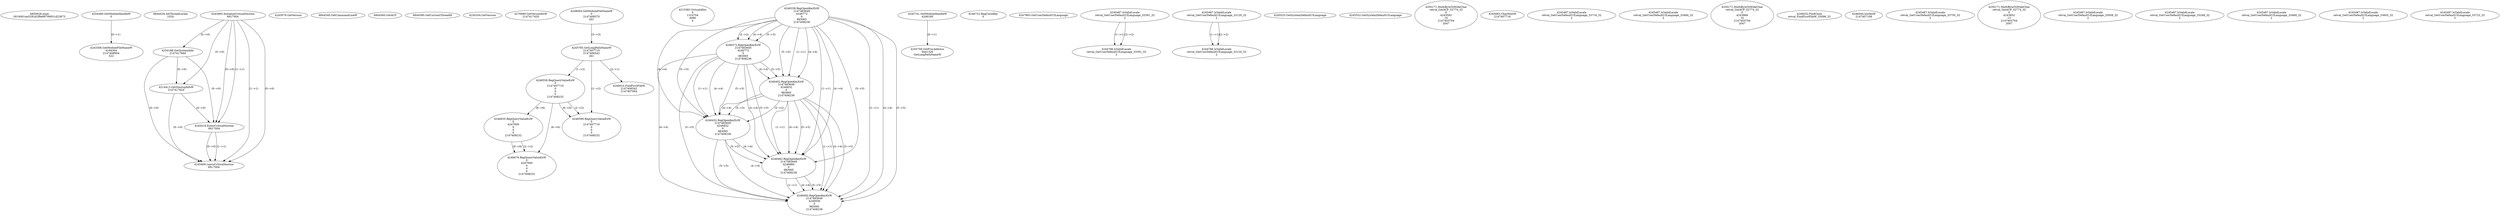 // Global SCDG with merge call
digraph {
	0 [label="6850628.main
0016901ee5292d2f8e89799931d23873"]
	1 [label="4254480.GetModuleHandleW
0"]
	2 [label="6844434.SetThreadLocale
1024"]
	3 [label="4243965.InitializeCriticalSection
6917004"]
	4 [label="4243979.GetVersion
"]
	5 [label="4250188.GetSystemInfo
2147417660"]
	3 -> 5 [label="(0-->0)"]
	6 [label="6844540.GetCommandLineW
"]
	7 [label="4214413.GetStartupInfoW
2147417624"]
	3 -> 7 [label="(0-->0)"]
	5 -> 7 [label="(0-->0)"]
	8 [label="6844560.GetACP
"]
	9 [label="6844580.GetCurrentThreadId
"]
	10 [label="4250204.GetVersion
"]
	11 [label="4276690.GetVersionExW
2147417420"]
	12 [label="4243306.GetModuleFileNameW
4194304
2147408904
522"]
	1 -> 12 [label="(0-->1)"]
	13 [label="4248064.GetModuleFileNameW
0
2147408370
261"]
	14 [label="4215383.VirtualAlloc
0
1310704
4096
4"]
	15 [label="4246338.RegOpenKeyExW
2147483649
4246772
0
983065
2147408236"]
	16 [label="4245741.GetModuleHandleW
4246160"]
	17 [label="4245758.GetProcAddress
9441320
GetLongPathNameW"]
	16 -> 17 [label="(0-->1)"]
	18 [label="4245785.GetLongPathNameW
2147407710
2147406542
261"]
	13 -> 18 [label="(3-->3)"]
	19 [label="4246556.RegQueryValueExW
0
2147407710
0
0
0
2147408232"]
	18 -> 19 [label="(1-->2)"]
	20 [label="4246599.RegQueryValueExW
0
2147407710
0
0
0
2147408232"]
	18 -> 20 [label="(1-->2)"]
	19 -> 20 [label="(2-->2)"]
	19 -> 20 [label="(6-->6)"]
	21 [label="4246722.RegCloseKey
0"]
	22 [label="4247883.GetUserDefaultUILanguage
"]
	23 [label="4245418.EnterCriticalSection
6917004"]
	3 -> 23 [label="(1-->1)"]
	3 -> 23 [label="(0-->0)"]
	5 -> 23 [label="(0-->0)"]
	7 -> 23 [label="(0-->0)"]
	24 [label="4245469.LeaveCriticalSection
6917004"]
	3 -> 24 [label="(1-->1)"]
	23 -> 24 [label="(1-->1)"]
	3 -> 24 [label="(0-->0)"]
	5 -> 24 [label="(0-->0)"]
	7 -> 24 [label="(0-->0)"]
	23 -> 24 [label="(0-->0)"]
	25 [label="4245487.IsValidLocale
retval_GetUserDefaultUILanguage_33391_32
2"]
	26 [label="4246372.RegOpenKeyExW
2147483650
4246772
0
983065
2147408236"]
	15 -> 26 [label="(2-->2)"]
	15 -> 26 [label="(4-->4)"]
	15 -> 26 [label="(5-->5)"]
	27 [label="4246402.RegOpenKeyExW
2147483649
4246832
0
983065
2147408236"]
	15 -> 27 [label="(1-->1)"]
	15 -> 27 [label="(4-->4)"]
	26 -> 27 [label="(4-->4)"]
	15 -> 27 [label="(5-->5)"]
	26 -> 27 [label="(5-->5)"]
	28 [label="4246635.RegQueryValueExW
0
4247000
0
0
0
2147408232"]
	19 -> 28 [label="(6-->6)"]
	29 [label="4245487.IsValidLocale
retval_GetUserDefaultUILanguage_33120_32
2"]
	30 [label="4244766.IsValidLocale
retval_GetUserDefaultUILanguage_33120_32
2"]
	29 -> 30 [label="(1-->1)"]
	29 -> 30 [label="(2-->2)"]
	31 [label="4245525.GetSystemDefaultUILanguage
"]
	32 [label="4245552.GetSystemDefaultUILanguage
"]
	33 [label="4250171.MultiByteToWideChar
retval_GetACP_32774_32
0
4243592
10
2147403704
2047"]
	34 [label="4246432.RegOpenKeyExW
2147483650
4246832
0
983065
2147408236"]
	26 -> 34 [label="(1-->1)"]
	27 -> 34 [label="(2-->2)"]
	15 -> 34 [label="(4-->4)"]
	26 -> 34 [label="(4-->4)"]
	27 -> 34 [label="(4-->4)"]
	15 -> 34 [label="(5-->5)"]
	26 -> 34 [label="(5-->5)"]
	27 -> 34 [label="(5-->5)"]
	35 [label="4246462.RegOpenKeyExW
2147483649
4246884
0
983065
2147408236"]
	15 -> 35 [label="(1-->1)"]
	27 -> 35 [label="(1-->1)"]
	15 -> 35 [label="(4-->4)"]
	26 -> 35 [label="(4-->4)"]
	27 -> 35 [label="(4-->4)"]
	34 -> 35 [label="(4-->4)"]
	15 -> 35 [label="(5-->5)"]
	26 -> 35 [label="(5-->5)"]
	27 -> 35 [label="(5-->5)"]
	34 -> 35 [label="(5-->5)"]
	36 [label="4246492.RegOpenKeyExW
2147483649
4246936
0
983065
2147408236"]
	15 -> 36 [label="(1-->1)"]
	27 -> 36 [label="(1-->1)"]
	35 -> 36 [label="(1-->1)"]
	15 -> 36 [label="(4-->4)"]
	26 -> 36 [label="(4-->4)"]
	27 -> 36 [label="(4-->4)"]
	34 -> 36 [label="(4-->4)"]
	35 -> 36 [label="(4-->4)"]
	15 -> 36 [label="(5-->5)"]
	26 -> 36 [label="(5-->5)"]
	27 -> 36 [label="(5-->5)"]
	34 -> 36 [label="(5-->5)"]
	35 -> 36 [label="(5-->5)"]
	37 [label="4245683.CharNextW
2147407716"]
	38 [label="4246014.FindFirstFileW
2147406542
2147407064"]
	18 -> 38 [label="(2-->1)"]
	39 [label="4245487.IsValidLocale
retval_GetUserDefaultUILanguage_33716_32
2"]
	40 [label="4245487.IsValidLocale
retval_GetUserDefaultUILanguage_33484_32
2"]
	41 [label="4250171.MultiByteToWideChar
retval_GetACP_32774_32
0
4243868
10
2147403704
2047"]
	42 [label="4246032.FindClose
retval_FindFirstFileW_33096_32"]
	43 [label="4246044.lstrlenW
2147407108"]
	44 [label="4246676.RegQueryValueExW
0
4247000
0
0
0
2147408232"]
	28 -> 44 [label="(2-->2)"]
	19 -> 44 [label="(6-->6)"]
	28 -> 44 [label="(6-->6)"]
	45 [label="4245487.IsValidLocale
retval_GetUserDefaultUILanguage_33750_32
2"]
	46 [label="4250171.MultiByteToWideChar
retval_GetACP_32774_32
0
4243852
13
2147403704
2047"]
	47 [label="4245487.IsValidLocale
retval_GetUserDefaultUILanguage_33058_32
2"]
	48 [label="4245487.IsValidLocale
retval_GetUserDefaultUILanguage_33248_32
2"]
	49 [label="4245487.IsValidLocale
retval_GetUserDefaultUILanguage_33469_32
2"]
	50 [label="4245487.IsValidLocale
retval_GetUserDefaultUILanguage_33605_32
2"]
	51 [label="4245487.IsValidLocale
retval_GetUserDefaultUILanguage_33723_32
2"]
	52 [label="4244766.IsValidLocale
retval_GetUserDefaultUILanguage_33391_32
2"]
	25 -> 52 [label="(1-->1)"]
	25 -> 52 [label="(2-->2)"]
}
